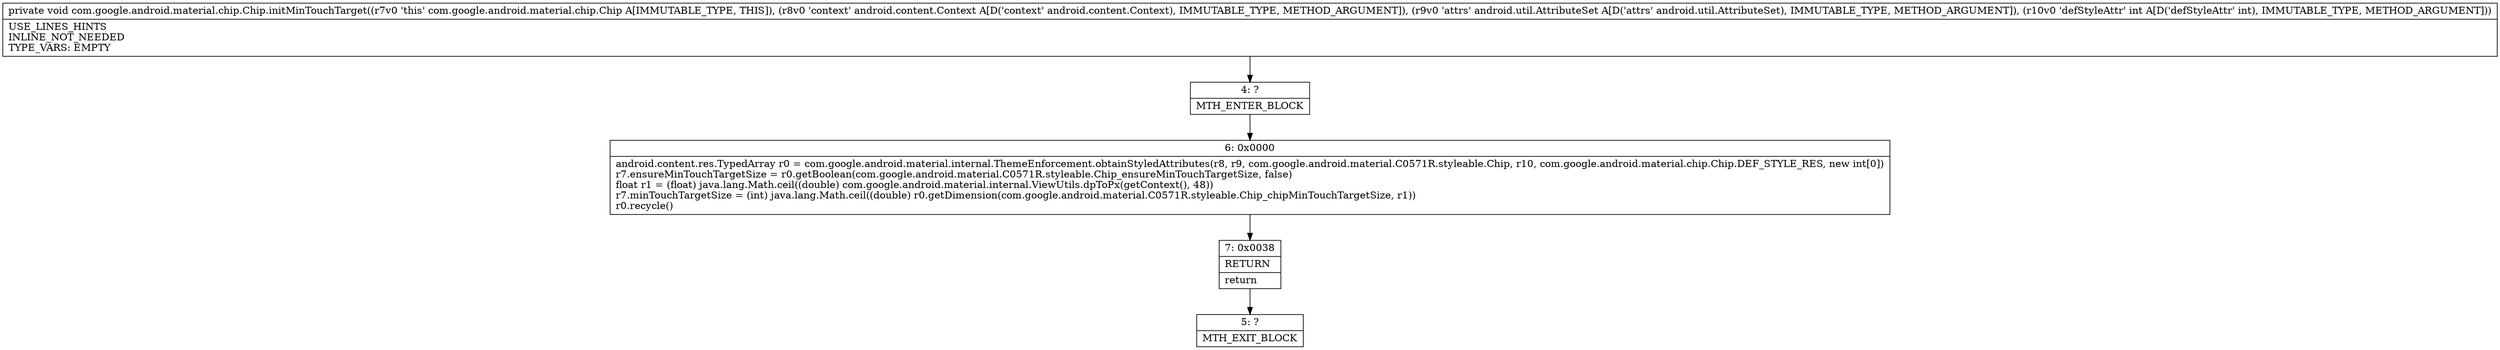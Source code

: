 digraph "CFG forcom.google.android.material.chip.Chip.initMinTouchTarget(Landroid\/content\/Context;Landroid\/util\/AttributeSet;I)V" {
Node_4 [shape=record,label="{4\:\ ?|MTH_ENTER_BLOCK\l}"];
Node_6 [shape=record,label="{6\:\ 0x0000|android.content.res.TypedArray r0 = com.google.android.material.internal.ThemeEnforcement.obtainStyledAttributes(r8, r9, com.google.android.material.C0571R.styleable.Chip, r10, com.google.android.material.chip.Chip.DEF_STYLE_RES, new int[0])\lr7.ensureMinTouchTargetSize = r0.getBoolean(com.google.android.material.C0571R.styleable.Chip_ensureMinTouchTargetSize, false)\lfloat r1 = (float) java.lang.Math.ceil((double) com.google.android.material.internal.ViewUtils.dpToPx(getContext(), 48))\lr7.minTouchTargetSize = (int) java.lang.Math.ceil((double) r0.getDimension(com.google.android.material.C0571R.styleable.Chip_chipMinTouchTargetSize, r1))\lr0.recycle()\l}"];
Node_7 [shape=record,label="{7\:\ 0x0038|RETURN\l|return\l}"];
Node_5 [shape=record,label="{5\:\ ?|MTH_EXIT_BLOCK\l}"];
MethodNode[shape=record,label="{private void com.google.android.material.chip.Chip.initMinTouchTarget((r7v0 'this' com.google.android.material.chip.Chip A[IMMUTABLE_TYPE, THIS]), (r8v0 'context' android.content.Context A[D('context' android.content.Context), IMMUTABLE_TYPE, METHOD_ARGUMENT]), (r9v0 'attrs' android.util.AttributeSet A[D('attrs' android.util.AttributeSet), IMMUTABLE_TYPE, METHOD_ARGUMENT]), (r10v0 'defStyleAttr' int A[D('defStyleAttr' int), IMMUTABLE_TYPE, METHOD_ARGUMENT]))  | USE_LINES_HINTS\lINLINE_NOT_NEEDED\lTYPE_VARS: EMPTY\l}"];
MethodNode -> Node_4;Node_4 -> Node_6;
Node_6 -> Node_7;
Node_7 -> Node_5;
}

